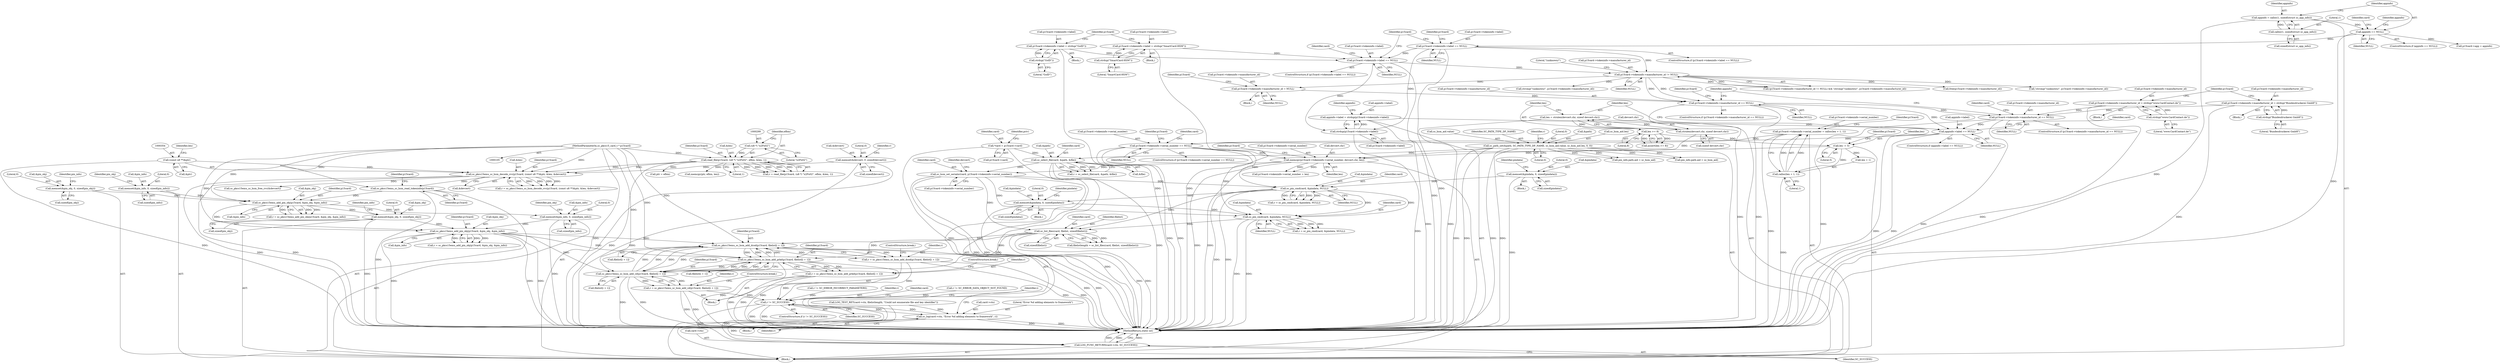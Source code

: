 digraph "0_OpenSC_360e95d45ac4123255a4c796db96337f332160ad#diff-d643a0fa169471dbf2912f4866dc49c5_6@array" {
"1001057" [label="(Call,sc_pkcs15emu_sc_hsm_add_dcod(p15card, filelist[i + 1]))"];
"1001046" [label="(Call,sc_pkcs15emu_sc_hsm_add_prkd(p15card, filelist[i + 1]))"];
"1001057" [label="(Call,sc_pkcs15emu_sc_hsm_add_dcod(p15card, filelist[i + 1]))"];
"1000907" [label="(Call,sc_pkcs15emu_add_pin_obj(p15card, &pin_obj, &pin_info))"];
"1000757" [label="(Call,sc_pkcs15emu_add_pin_obj(p15card, &pin_obj, &pin_info))"];
"1000367" [label="(Call,sc_pkcs15emu_sc_hsm_read_tokeninfo(p15card))"];
"1000351" [label="(Call,sc_pkcs15emu_sc_hsm_decode_cvc(p15card, (const u8 **)&ptr, &len, &devcert))"];
"1000296" [label="(Call,read_file(p15card, (u8 *) \"\x2F\x02\", efbin, &len, 1))"];
"1000106" [label="(MethodParameterIn,sc_pkcs15_card_t * p15card)"];
"1000298" [label="(Call,(u8 *) \"\x2F\x02\")"];
"1000353" [label="(Call,(const u8 **)&ptr)"];
"1000343" [label="(Call,memset(&devcert, 0 ,sizeof(devcert)))"];
"1000612" [label="(Call,memset(&pin_obj, 0, sizeof(pin_obj)))"];
"1000606" [label="(Call,memset(&pin_info, 0, sizeof(pin_info)))"];
"1000778" [label="(Call,memset(&pin_obj, 0, sizeof(pin_obj)))"];
"1000772" [label="(Call,memset(&pin_info, 0, sizeof(pin_info)))"];
"1001068" [label="(Call,sc_pkcs15emu_sc_hsm_add_cd(p15card, filelist[i + 1]))"];
"1001016" [label="(Call,sc_list_files(card, filelist, sizeof(filelist)))"];
"1000963" [label="(Call,sc_pin_cmd(card, &pindata, NULL))"];
"1000596" [label="(Call,sc_hsm_set_serialnr(card, p15card->tokeninfo->serial_number))"];
"1000190" [label="(Call,sc_select_file(card, &path, &file))"];
"1000109" [label="(Call,*card = p15card->card)"];
"1000176" [label="(Call,sc_path_set(&path, SC_PATH_TYPE_DF_NAME, sc_hsm_aid.value, sc_hsm_aid.len, 0, 0))"];
"1000576" [label="(Call,memcpy(p15card->tokeninfo->serial_number, devcert.chr, len))"];
"1000564" [label="(Call,p15card->tokeninfo->serial_number == NULL)"];
"1000552" [label="(Call,p15card->tokeninfo->serial_number = calloc(len + 1, 1))"];
"1000558" [label="(Call,calloc(len + 1, 1))"];
"1000549" [label="(Call,len -= 5)"];
"1000546" [label="(Call,len >= 8)"];
"1000535" [label="(Call,len = strnlen(devcert.chr, sizeof devcert.chr))"];
"1000537" [label="(Call,strnlen(devcert.chr, sizeof devcert.chr))"];
"1000525" [label="(Call,appinfo->label == NULL)"];
"1000514" [label="(Call,appinfo->label = strdup(p15card->tokeninfo->label))"];
"1000518" [label="(Call,strdup(p15card->tokeninfo->label))"];
"1000414" [label="(Call,p15card->tokeninfo->label == NULL)"];
"1000395" [label="(Call,p15card->tokeninfo->label = strdup(\"GoID\"))"];
"1000401" [label="(Call,strdup(\"GoID\"))"];
"1000405" [label="(Call,p15card->tokeninfo->label = strdup(\"SmartCard-HSM\"))"];
"1000411" [label="(Call,strdup(\"SmartCard-HSM\"))"];
"1000370" [label="(Call,p15card->tokeninfo->label == NULL)"];
"1000150" [label="(Call,appinfo == NULL)"];
"1000143" [label="(Call,appinfo = calloc(1, sizeof(struct sc_app_info)))"];
"1000145" [label="(Call,calloc(1, sizeof(struct sc_app_info)))"];
"1000458" [label="(Call,p15card->tokeninfo->manufacturer_id == NULL)"];
"1000450" [label="(Call,p15card->tokeninfo->manufacturer_id = NULL)"];
"1000428" [label="(Call,p15card->tokeninfo->manufacturer_id != NULL)"];
"1000502" [label="(Call,p15card->tokeninfo->manufacturer_id == NULL)"];
"1000493" [label="(Call,p15card->tokeninfo->manufacturer_id = strdup(\"www.CardContact.de\"))"];
"1000499" [label="(Call,strdup(\"www.CardContact.de\"))"];
"1000483" [label="(Call,p15card->tokeninfo->manufacturer_id = strdup(\"Bundesdruckerei GmbH\"))"];
"1000489" [label="(Call,strdup(\"Bundesdruckerei GmbH\"))"];
"1000940" [label="(Call,memset(&pindata, 0, sizeof(pindata)))"];
"1000996" [label="(Call,sc_pin_cmd(card, &pindata, NULL))"];
"1000973" [label="(Call,memset(&pindata, 0, sizeof(pindata)))"];
"1001044" [label="(Call,r = sc_pkcs15emu_sc_hsm_add_prkd(p15card, filelist[i + 1]))"];
"1001077" [label="(Call,r != SC_SUCCESS)"];
"1001081" [label="(Call,sc_log(card->ctx, \"Error %d adding elements to framework\", r))"];
"1001087" [label="(Call,LOG_FUNC_RETURN(card->ctx, SC_SUCCESS))"];
"1001055" [label="(Call,r = sc_pkcs15emu_sc_hsm_add_dcod(p15card, filelist[i + 1]))"];
"1001066" [label="(Call,r = sc_pkcs15emu_sc_hsm_add_cd(p15card, filelist[i + 1]))"];
"1000576" [label="(Call,memcpy(p15card->tokeninfo->serial_number, devcert.chr, len))"];
"1000177" [label="(Call,&path)"];
"1000359" [label="(Call,&devcert)"];
"1001058" [label="(Identifier,p15card)"];
"1001017" [label="(Identifier,card)"];
"1000443" [label="(Block,)"];
"1000573" [label="(Identifier,card)"];
"1000597" [label="(Identifier,card)"];
"1000420" [label="(Identifier,NULL)"];
"1000967" [label="(Identifier,NULL)"];
"1001053" [label="(ControlStructure,break;)"];
"1000367" [label="(Call,sc_pkcs15emu_sc_hsm_read_tokeninfo(p15card))"];
"1000536" [label="(Identifier,len)"];
"1001080" [label="(Block,)"];
"1000492" [label="(Block,)"];
"1000406" [label="(Call,p15card->tokeninfo->label)"];
"1000458" [label="(Call,p15card->tokeninfo->manufacturer_id == NULL)"];
"1000780" [label="(Identifier,pin_obj)"];
"1001070" [label="(Call,filelist[i + 1])"];
"1000757" [label="(Call,sc_pkcs15emu_add_pin_obj(p15card, &pin_obj, &pin_info))"];
"1000484" [label="(Call,p15card->tokeninfo->manufacturer_id)"];
"1000963" [label="(Call,sc_pin_cmd(card, &pindata, NULL))"];
"1000552" [label="(Call,p15card->tokeninfo->serial_number = calloc(len + 1, 1))"];
"1000503" [label="(Call,p15card->tokeninfo->manufacturer_id)"];
"1000357" [label="(Call,&len)"];
"1000567" [label="(Identifier,p15card)"];
"1000187" [label="(Literal,0)"];
"1000417" [label="(Identifier,p15card)"];
"1000369" [label="(ControlStructure,if (p15card->tokeninfo->label == NULL))"];
"1001057" [label="(Call,sc_pkcs15emu_sc_hsm_add_dcod(p15card, filelist[i + 1]))"];
"1000547" [label="(Identifier,len)"];
"1000183" [label="(Call,sc_hsm_aid.len)"];
"1000609" [label="(Literal,0)"];
"1001069" [label="(Identifier,p15card)"];
"1000615" [label="(Literal,0)"];
"1000948" [label="(Identifier,pindata)"];
"1000997" [label="(Identifier,card)"];
"1001079" [label="(Identifier,SC_SUCCESS)"];
"1001003" [label="(Call,r != SC_ERROR_DATA_OBJECT_NOT_FOUND)"];
"1001082" [label="(Call,card->ctx)"];
"1000302" [label="(Call,&len)"];
"1000428" [label="(Call,p15card->tokeninfo->manufacturer_id != NULL)"];
"1000782" [label="(Call,sizeof(pin_obj))"];
"1000548" [label="(Literal,8)"];
"1000301" [label="(Identifier,efbin)"];
"1000405" [label="(Call,p15card->tokeninfo->label = strdup(\"SmartCard-HSM\"))"];
"1001006" [label="(Call,r != SC_ERROR_INCORRECT_PARAMETERS)"];
"1000974" [label="(Call,&pindata)"];
"1000994" [label="(Call,r = sc_pin_cmd(card, &pindata, NULL))"];
"1000553" [label="(Call,p15card->tokeninfo->serial_number)"];
"1000519" [label="(Call,p15card->tokeninfo->label)"];
"1001014" [label="(Call,filelistlength = sc_list_files(card, filelist, sizeof(filelist)))"];
"1000371" [label="(Call,p15card->tokeninfo->label)"];
"1000298" [label="(Call,(u8 *) \"\x2F\x02\")"];
"1000961" [label="(Call,r = sc_pin_cmd(card, &pindata, NULL))"];
"1000180" [label="(Call,sc_hsm_aid.value)"];
"1000456" [label="(Identifier,NULL)"];
"1000297" [label="(Identifier,p15card)"];
"1000450" [label="(Call,p15card->tokeninfo->manufacturer_id = NULL)"];
"1001075" [label="(ControlStructure,break;)"];
"1000109" [label="(Call,*card = p15card->card)"];
"1001088" [label="(Call,card->ctx)"];
"1000434" [label="(Identifier,NULL)"];
"1000612" [label="(Call,memset(&pin_obj, 0, sizeof(pin_obj)))"];
"1000996" [label="(Call,sc_pin_cmd(card, &pindata, NULL))"];
"1000355" [label="(Call,&ptr)"];
"1000973" [label="(Call,memset(&pindata, 0, sizeof(pindata)))"];
"1000188" [label="(Call,r = sc_select_file(card, &path, &file))"];
"1000972" [label="(Block,)"];
"1000179" [label="(Identifier,SC_PATH_TYPE_DF_NAME)"];
"1000404" [label="(Block,)"];
"1000423" [label="(Identifier,card)"];
"1000570" [label="(Identifier,NULL)"];
"1000116" [label="(Identifier,priv)"];
"1000596" [label="(Call,sc_hsm_set_serialnr(card, p15card->tokeninfo->serial_number))"];
"1000526" [label="(Call,appinfo->label)"];
"1000194" [label="(Call,&file)"];
"1000564" [label="(Call,p15card->tokeninfo->serial_number == NULL)"];
"1000541" [label="(Call,sizeof devcert.chr)"];
"1001019" [label="(Call,sizeof(filelist))"];
"1000524" [label="(ControlStructure,if (appinfo->label == NULL))"];
"1001066" [label="(Call,r = sc_pkcs15emu_sc_hsm_add_cd(p15card, filelist[i + 1]))"];
"1000939" [label="(Block,)"];
"1000152" [label="(Identifier,NULL)"];
"1000565" [label="(Call,p15card->tokeninfo->serial_number)"];
"1001021" [label="(Call,LOG_TEST_RET(card->ctx, filelistlength, \"Could not enumerate file and key identifier\"))"];
"1000429" [label="(Call,p15card->tokeninfo->manufacturer_id)"];
"1000191" [label="(Identifier,card)"];
"1000537" [label="(Call,strnlen(devcert.chr, sizeof devcert.chr))"];
"1000755" [label="(Call,r = sc_pkcs15emu_add_pin_obj(p15card, &pin_obj, &pin_info))"];
"1000505" [label="(Identifier,p15card)"];
"1000943" [label="(Literal,0)"];
"1000909" [label="(Call,&pin_obj)"];
"1000550" [label="(Identifier,len)"];
"1001055" [label="(Call,r = sc_pkcs15emu_sc_hsm_add_dcod(p15card, filelist[i + 1]))"];
"1000415" [label="(Call,p15card->tokeninfo->label)"];
"1000144" [label="(Identifier,appinfo)"];
"1000588" [label="(Call,p15card->tokeninfo->serial_number + len)"];
"1000500" [label="(Literal,\"www.CardContact.de\")"];
"1000577" [label="(Call,p15card->tokeninfo->serial_number)"];
"1000964" [label="(Identifier,card)"];
"1000189" [label="(Identifier,r)"];
"1000555" [label="(Identifier,p15card)"];
"1000376" [label="(Identifier,NULL)"];
"1000107" [label="(Block,)"];
"1000579" [label="(Identifier,p15card)"];
"1000352" [label="(Identifier,p15card)"];
"1000326" [label="(Call,memcpy(ptr, efbin, len))"];
"1001085" [label="(Literal,\"Error %d adding elements to framework\")"];
"1000437" [label="(Literal,\"(unknown)\")"];
"1000300" [label="(Literal,\"\x2F\x02\")"];
"1000350" [label="(Identifier,r)"];
"1000412" [label="(Literal,\"SmartCard-HSM\")"];
"1001047" [label="(Identifier,p15card)"];
"1000511" [label="(Identifier,card)"];
"1000396" [label="(Call,p15card->tokeninfo->label)"];
"1000977" [label="(Call,sizeof(pindata))"];
"1000779" [label="(Call,&pin_obj)"];
"1000549" [label="(Call,len -= 5)"];
"1000427" [label="(Call,(p15card->tokeninfo->manufacturer_id != NULL) && !strcmp(\"(unknown)\", p15card->tokeninfo->manufacturer_id))"];
"1000907" [label="(Call,sc_pkcs15emu_add_pin_obj(p15card, &pin_obj, &pin_info))"];
"1000634" [label="(Call,pin_info.path.aid = sc_hsm_aid)"];
"1000451" [label="(Call,p15card->tokeninfo->manufacturer_id)"];
"1000444" [label="(Call,free(p15card->tokeninfo->manufacturer_id))"];
"1000582" [label="(Call,devcert.chr)"];
"1000151" [label="(Identifier,appinfo)"];
"1000459" [label="(Call,p15card->tokeninfo->manufacturer_id)"];
"1000493" [label="(Call,p15card->tokeninfo->manufacturer_id = strdup(\"www.CardContact.de\"))"];
"1000143" [label="(Call,appinfo = calloc(1, sizeof(struct sc_app_info)))"];
"1001046" [label="(Call,sc_pkcs15emu_sc_hsm_add_prkd(p15card, filelist[i + 1]))"];
"1000761" [label="(Call,&pin_info)"];
"1000190" [label="(Call,sc_select_file(card, &path, &file))"];
"1001092" [label="(MethodReturn,static int)"];
"1000532" [label="(Identifier,card)"];
"1000161" [label="(Identifier,appinfo)"];
"1000613" [label="(Call,&pin_obj)"];
"1001081" [label="(Call,sc_log(card->ctx, \"Error %d adding elements to framework\", r))"];
"1000758" [label="(Identifier,p15card)"];
"1000535" [label="(Call,len = strnlen(devcert.chr, sizeof devcert.chr))"];
"1000461" [label="(Identifier,p15card)"];
"1000585" [label="(Identifier,len)"];
"1000499" [label="(Call,strdup(\"www.CardContact.de\"))"];
"1000186" [label="(Literal,0)"];
"1001083" [label="(Identifier,card)"];
"1000411" [label="(Call,strdup(\"SmartCard-HSM\"))"];
"1000525" [label="(Call,appinfo->label == NULL)"];
"1000558" [label="(Call,calloc(len + 1, 1))"];
"1000343" [label="(Call,memset(&devcert, 0 ,sizeof(devcert)))"];
"1000383" [label="(Identifier,p15card)"];
"1000435" [label="(Call,!strcmp(\"(unknown)\", p15card->tokeninfo->manufacturer_id))"];
"1000998" [label="(Call,&pindata)"];
"1000110" [label="(Identifier,card)"];
"1001091" [label="(Identifier,SC_SUCCESS)"];
"1000489" [label="(Call,strdup(\"Bundesdruckerei GmbH\"))"];
"1000606" [label="(Call,memset(&pin_info, 0, sizeof(pin_info)))"];
"1000344" [label="(Call,&devcert)"];
"1000773" [label="(Call,&pin_info)"];
"1000176" [label="(Call,sc_path_set(&path, SC_PATH_TYPE_DF_NAME, sc_hsm_aid.value, sc_hsm_aid.len, 0, 0))"];
"1000431" [label="(Identifier,p15card)"];
"1000614" [label="(Identifier,pin_obj)"];
"1000546" [label="(Call,len >= 8)"];
"1000351" [label="(Call,sc_pkcs15emu_sc_hsm_decode_cvc(p15card, (const u8 **)&ptr, &len, &devcert))"];
"1000146" [label="(Literal,1)"];
"1001067" [label="(Identifier,r)"];
"1000494" [label="(Call,p15card->tokeninfo->manufacturer_id)"];
"1000516" [label="(Identifier,appinfo)"];
"1000490" [label="(Literal,\"Bundesdruckerei GmbH\")"];
"1000483" [label="(Call,p15card->tokeninfo->manufacturer_id = strdup(\"Bundesdruckerei GmbH\"))"];
"1000976" [label="(Literal,0)"];
"1000346" [label="(Literal,0)"];
"1000518" [label="(Call,strdup(p15card->tokeninfo->label))"];
"1000502" [label="(Call,p15card->tokeninfo->manufacturer_id == NULL)"];
"1000607" [label="(Call,&pin_info)"];
"1000349" [label="(Call,r = sc_pkcs15emu_sc_hsm_decode_cvc(p15card, (const u8 **)&ptr, &len, &devcert))"];
"1000149" [label="(ControlStructure,if (appinfo == NULL))"];
"1001045" [label="(Identifier,r)"];
"1000538" [label="(Call,devcert.chr)"];
"1000304" [label="(Literal,1)"];
"1000545" [label="(Call,assert(len >= 8))"];
"1001086" [label="(Identifier,r)"];
"1000401" [label="(Call,strdup(\"GoID\"))"];
"1000394" [label="(Block,)"];
"1000563" [label="(ControlStructure,if (p15card->tokeninfo->serial_number == NULL))"];
"1000940" [label="(Call,memset(&pindata, 0, sizeof(pindata)))"];
"1000562" [label="(Literal,1)"];
"1000147" [label="(Call,sizeof(struct sc_app_info))"];
"1000471" [label="(Identifier,p15card)"];
"1000591" [label="(Identifier,p15card)"];
"1001078" [label="(Identifier,r)"];
"1001056" [label="(Identifier,r)"];
"1000759" [label="(Call,&pin_obj)"];
"1000347" [label="(Call,sizeof(devcert))"];
"1000603" [label="(Call,sc_pkcs15emu_sc_hsm_free_cvc(&devcert))"];
"1000414" [label="(Call,p15card->tokeninfo->label == NULL)"];
"1000605" [label="(Identifier,devcert)"];
"1000294" [label="(Call,r = read_file(p15card, (u8 *) \"\x2F\x02\", efbin, &len, 1))"];
"1001000" [label="(Identifier,NULL)"];
"1001044" [label="(Call,r = sc_pkcs15emu_sc_hsm_add_prkd(p15card, filelist[i + 1]))"];
"1000529" [label="(Identifier,NULL)"];
"1000464" [label="(Identifier,NULL)"];
"1000610" [label="(Call,sizeof(pin_info))"];
"1000192" [label="(Call,&path)"];
"1001087" [label="(Call,LOG_FUNC_RETURN(card->ctx, SC_SUCCESS))"];
"1000156" [label="(Identifier,card)"];
"1000598" [label="(Call,p15card->tokeninfo->serial_number)"];
"1000800" [label="(Call,pin_info.path.aid = sc_hsm_aid)"];
"1000150" [label="(Call,appinfo == NULL)"];
"1000436" [label="(Call,strcmp(\"(unknown)\", p15card->tokeninfo->manufacturer_id))"];
"1001064" [label="(ControlStructure,break;)"];
"1001042" [label="(Block,)"];
"1000908" [label="(Identifier,p15card)"];
"1000368" [label="(Identifier,p15card)"];
"1000905" [label="(Call,r = sc_pkcs15emu_add_pin_obj(p15card, &pin_obj, &pin_info))"];
"1000296" [label="(Call,read_file(p15card, (u8 *) \"\x2F\x02\", efbin, &len, 1))"];
"1000941" [label="(Call,&pindata)"];
"1001068" [label="(Call,sc_pkcs15emu_sc_hsm_add_cd(p15card, filelist[i + 1]))"];
"1000514" [label="(Call,appinfo->label = strdup(p15card->tokeninfo->label))"];
"1000776" [label="(Call,sizeof(pin_info))"];
"1000508" [label="(Identifier,NULL)"];
"1000911" [label="(Call,&pin_info)"];
"1000145" [label="(Call,calloc(1, sizeof(struct sc_app_info)))"];
"1000171" [label="(Call,p15card->app = appinfo)"];
"1000981" [label="(Identifier,pindata)"];
"1001048" [label="(Call,filelist[i + 1])"];
"1000395" [label="(Call,p15card->tokeninfo->label = strdup(\"GoID\"))"];
"1000457" [label="(ControlStructure,if (p15card->tokeninfo->manufacturer_id == NULL))"];
"1001059" [label="(Call,filelist[i + 1])"];
"1001018" [label="(Identifier,filelist)"];
"1000402" [label="(Literal,\"GoID\")"];
"1000559" [label="(Call,len + 1)"];
"1000944" [label="(Call,sizeof(pindata))"];
"1000501" [label="(ControlStructure,if (p15card->tokeninfo->manufacturer_id == NULL))"];
"1000621" [label="(Identifier,pin_info)"];
"1000781" [label="(Literal,0)"];
"1000515" [label="(Call,appinfo->label)"];
"1000370" [label="(Call,p15card->tokeninfo->label == NULL)"];
"1000775" [label="(Literal,0)"];
"1000787" [label="(Identifier,pin_info)"];
"1000413" [label="(ControlStructure,if (p15card->tokeninfo->label == NULL))"];
"1000106" [label="(MethodParameterIn,sc_pkcs15_card_t * p15card)"];
"1001077" [label="(Call,r != SC_SUCCESS)"];
"1000358" [label="(Identifier,len)"];
"1000616" [label="(Call,sizeof(pin_obj))"];
"1000111" [label="(Call,p15card->card)"];
"1000772" [label="(Call,memset(&pin_info, 0, sizeof(pin_info)))"];
"1000373" [label="(Identifier,p15card)"];
"1000482" [label="(Block,)"];
"1000551" [label="(Literal,5)"];
"1001076" [label="(ControlStructure,if (r != SC_SUCCESS))"];
"1000340" [label="(Call,ptr = efbin)"];
"1000965" [label="(Call,&pindata)"];
"1000353" [label="(Call,(const u8 **)&ptr)"];
"1001035" [label="(Identifier,i)"];
"1000778" [label="(Call,memset(&pin_obj, 0, sizeof(pin_obj)))"];
"1001016" [label="(Call,sc_list_files(card, filelist, sizeof(filelist)))"];
"1000527" [label="(Identifier,appinfo)"];
"1001057" -> "1001055"  [label="AST: "];
"1001057" -> "1001059"  [label="CFG: "];
"1001058" -> "1001057"  [label="AST: "];
"1001059" -> "1001057"  [label="AST: "];
"1001055" -> "1001057"  [label="CFG: "];
"1001057" -> "1001092"  [label="DDG: "];
"1001057" -> "1001092"  [label="DDG: "];
"1001057" -> "1001046"  [label="DDG: "];
"1001057" -> "1001046"  [label="DDG: "];
"1001057" -> "1001055"  [label="DDG: "];
"1001057" -> "1001055"  [label="DDG: "];
"1001046" -> "1001057"  [label="DDG: "];
"1001046" -> "1001057"  [label="DDG: "];
"1000907" -> "1001057"  [label="DDG: "];
"1001068" -> "1001057"  [label="DDG: "];
"1001068" -> "1001057"  [label="DDG: "];
"1000106" -> "1001057"  [label="DDG: "];
"1001016" -> "1001057"  [label="DDG: "];
"1001057" -> "1001068"  [label="DDG: "];
"1001057" -> "1001068"  [label="DDG: "];
"1001046" -> "1001044"  [label="AST: "];
"1001046" -> "1001048"  [label="CFG: "];
"1001047" -> "1001046"  [label="AST: "];
"1001048" -> "1001046"  [label="AST: "];
"1001044" -> "1001046"  [label="CFG: "];
"1001046" -> "1001092"  [label="DDG: "];
"1001046" -> "1001092"  [label="DDG: "];
"1001046" -> "1001044"  [label="DDG: "];
"1001046" -> "1001044"  [label="DDG: "];
"1000907" -> "1001046"  [label="DDG: "];
"1001068" -> "1001046"  [label="DDG: "];
"1001068" -> "1001046"  [label="DDG: "];
"1000106" -> "1001046"  [label="DDG: "];
"1001016" -> "1001046"  [label="DDG: "];
"1001046" -> "1001068"  [label="DDG: "];
"1001046" -> "1001068"  [label="DDG: "];
"1000907" -> "1000905"  [label="AST: "];
"1000907" -> "1000911"  [label="CFG: "];
"1000908" -> "1000907"  [label="AST: "];
"1000909" -> "1000907"  [label="AST: "];
"1000911" -> "1000907"  [label="AST: "];
"1000905" -> "1000907"  [label="CFG: "];
"1000907" -> "1001092"  [label="DDG: "];
"1000907" -> "1001092"  [label="DDG: "];
"1000907" -> "1001092"  [label="DDG: "];
"1000907" -> "1000905"  [label="DDG: "];
"1000907" -> "1000905"  [label="DDG: "];
"1000907" -> "1000905"  [label="DDG: "];
"1000757" -> "1000907"  [label="DDG: "];
"1000106" -> "1000907"  [label="DDG: "];
"1000778" -> "1000907"  [label="DDG: "];
"1000772" -> "1000907"  [label="DDG: "];
"1000907" -> "1001068"  [label="DDG: "];
"1000757" -> "1000755"  [label="AST: "];
"1000757" -> "1000761"  [label="CFG: "];
"1000758" -> "1000757"  [label="AST: "];
"1000759" -> "1000757"  [label="AST: "];
"1000761" -> "1000757"  [label="AST: "];
"1000755" -> "1000757"  [label="CFG: "];
"1000757" -> "1000755"  [label="DDG: "];
"1000757" -> "1000755"  [label="DDG: "];
"1000757" -> "1000755"  [label="DDG: "];
"1000367" -> "1000757"  [label="DDG: "];
"1000106" -> "1000757"  [label="DDG: "];
"1000612" -> "1000757"  [label="DDG: "];
"1000606" -> "1000757"  [label="DDG: "];
"1000757" -> "1000772"  [label="DDG: "];
"1000757" -> "1000778"  [label="DDG: "];
"1000367" -> "1000107"  [label="AST: "];
"1000367" -> "1000368"  [label="CFG: "];
"1000368" -> "1000367"  [label="AST: "];
"1000373" -> "1000367"  [label="CFG: "];
"1000367" -> "1001092"  [label="DDG: "];
"1000351" -> "1000367"  [label="DDG: "];
"1000106" -> "1000367"  [label="DDG: "];
"1000351" -> "1000349"  [label="AST: "];
"1000351" -> "1000359"  [label="CFG: "];
"1000352" -> "1000351"  [label="AST: "];
"1000353" -> "1000351"  [label="AST: "];
"1000357" -> "1000351"  [label="AST: "];
"1000359" -> "1000351"  [label="AST: "];
"1000349" -> "1000351"  [label="CFG: "];
"1000351" -> "1001092"  [label="DDG: "];
"1000351" -> "1001092"  [label="DDG: "];
"1000351" -> "1000349"  [label="DDG: "];
"1000351" -> "1000349"  [label="DDG: "];
"1000351" -> "1000349"  [label="DDG: "];
"1000351" -> "1000349"  [label="DDG: "];
"1000296" -> "1000351"  [label="DDG: "];
"1000296" -> "1000351"  [label="DDG: "];
"1000106" -> "1000351"  [label="DDG: "];
"1000353" -> "1000351"  [label="DDG: "];
"1000343" -> "1000351"  [label="DDG: "];
"1000351" -> "1000603"  [label="DDG: "];
"1000296" -> "1000294"  [label="AST: "];
"1000296" -> "1000304"  [label="CFG: "];
"1000297" -> "1000296"  [label="AST: "];
"1000298" -> "1000296"  [label="AST: "];
"1000301" -> "1000296"  [label="AST: "];
"1000302" -> "1000296"  [label="AST: "];
"1000304" -> "1000296"  [label="AST: "];
"1000294" -> "1000296"  [label="CFG: "];
"1000296" -> "1001092"  [label="DDG: "];
"1000296" -> "1000294"  [label="DDG: "];
"1000296" -> "1000294"  [label="DDG: "];
"1000296" -> "1000294"  [label="DDG: "];
"1000296" -> "1000294"  [label="DDG: "];
"1000296" -> "1000294"  [label="DDG: "];
"1000106" -> "1000296"  [label="DDG: "];
"1000298" -> "1000296"  [label="DDG: "];
"1000296" -> "1000326"  [label="DDG: "];
"1000296" -> "1000340"  [label="DDG: "];
"1000106" -> "1000105"  [label="AST: "];
"1000106" -> "1001092"  [label="DDG: "];
"1000106" -> "1001068"  [label="DDG: "];
"1000298" -> "1000300"  [label="CFG: "];
"1000299" -> "1000298"  [label="AST: "];
"1000300" -> "1000298"  [label="AST: "];
"1000301" -> "1000298"  [label="CFG: "];
"1000353" -> "1000355"  [label="CFG: "];
"1000354" -> "1000353"  [label="AST: "];
"1000355" -> "1000353"  [label="AST: "];
"1000358" -> "1000353"  [label="CFG: "];
"1000353" -> "1001092"  [label="DDG: "];
"1000343" -> "1000107"  [label="AST: "];
"1000343" -> "1000347"  [label="CFG: "];
"1000344" -> "1000343"  [label="AST: "];
"1000346" -> "1000343"  [label="AST: "];
"1000347" -> "1000343"  [label="AST: "];
"1000350" -> "1000343"  [label="CFG: "];
"1000343" -> "1001092"  [label="DDG: "];
"1000612" -> "1000107"  [label="AST: "];
"1000612" -> "1000616"  [label="CFG: "];
"1000613" -> "1000612"  [label="AST: "];
"1000615" -> "1000612"  [label="AST: "];
"1000616" -> "1000612"  [label="AST: "];
"1000621" -> "1000612"  [label="CFG: "];
"1000606" -> "1000107"  [label="AST: "];
"1000606" -> "1000610"  [label="CFG: "];
"1000607" -> "1000606"  [label="AST: "];
"1000609" -> "1000606"  [label="AST: "];
"1000610" -> "1000606"  [label="AST: "];
"1000614" -> "1000606"  [label="CFG: "];
"1000778" -> "1000107"  [label="AST: "];
"1000778" -> "1000782"  [label="CFG: "];
"1000779" -> "1000778"  [label="AST: "];
"1000781" -> "1000778"  [label="AST: "];
"1000782" -> "1000778"  [label="AST: "];
"1000787" -> "1000778"  [label="CFG: "];
"1000778" -> "1001092"  [label="DDG: "];
"1000772" -> "1000107"  [label="AST: "];
"1000772" -> "1000776"  [label="CFG: "];
"1000773" -> "1000772"  [label="AST: "];
"1000775" -> "1000772"  [label="AST: "];
"1000776" -> "1000772"  [label="AST: "];
"1000780" -> "1000772"  [label="CFG: "];
"1000772" -> "1001092"  [label="DDG: "];
"1001068" -> "1001066"  [label="AST: "];
"1001068" -> "1001070"  [label="CFG: "];
"1001069" -> "1001068"  [label="AST: "];
"1001070" -> "1001068"  [label="AST: "];
"1001066" -> "1001068"  [label="CFG: "];
"1001068" -> "1001092"  [label="DDG: "];
"1001068" -> "1001092"  [label="DDG: "];
"1001068" -> "1001066"  [label="DDG: "];
"1001068" -> "1001066"  [label="DDG: "];
"1001016" -> "1001068"  [label="DDG: "];
"1001016" -> "1001014"  [label="AST: "];
"1001016" -> "1001019"  [label="CFG: "];
"1001017" -> "1001016"  [label="AST: "];
"1001018" -> "1001016"  [label="AST: "];
"1001019" -> "1001016"  [label="AST: "];
"1001014" -> "1001016"  [label="CFG: "];
"1001016" -> "1001092"  [label="DDG: "];
"1001016" -> "1001092"  [label="DDG: "];
"1001016" -> "1001014"  [label="DDG: "];
"1001016" -> "1001014"  [label="DDG: "];
"1000963" -> "1001016"  [label="DDG: "];
"1000596" -> "1001016"  [label="DDG: "];
"1000996" -> "1001016"  [label="DDG: "];
"1000963" -> "1000961"  [label="AST: "];
"1000963" -> "1000967"  [label="CFG: "];
"1000964" -> "1000963"  [label="AST: "];
"1000965" -> "1000963"  [label="AST: "];
"1000967" -> "1000963"  [label="AST: "];
"1000961" -> "1000963"  [label="CFG: "];
"1000963" -> "1001092"  [label="DDG: "];
"1000963" -> "1001092"  [label="DDG: "];
"1000963" -> "1000961"  [label="DDG: "];
"1000963" -> "1000961"  [label="DDG: "];
"1000963" -> "1000961"  [label="DDG: "];
"1000596" -> "1000963"  [label="DDG: "];
"1000940" -> "1000963"  [label="DDG: "];
"1000564" -> "1000963"  [label="DDG: "];
"1000963" -> "1000973"  [label="DDG: "];
"1000963" -> "1000996"  [label="DDG: "];
"1000963" -> "1000996"  [label="DDG: "];
"1000596" -> "1000107"  [label="AST: "];
"1000596" -> "1000598"  [label="CFG: "];
"1000597" -> "1000596"  [label="AST: "];
"1000598" -> "1000596"  [label="AST: "];
"1000605" -> "1000596"  [label="CFG: "];
"1000596" -> "1001092"  [label="DDG: "];
"1000596" -> "1001092"  [label="DDG: "];
"1000190" -> "1000596"  [label="DDG: "];
"1000576" -> "1000596"  [label="DDG: "];
"1000596" -> "1000996"  [label="DDG: "];
"1000190" -> "1000188"  [label="AST: "];
"1000190" -> "1000194"  [label="CFG: "];
"1000191" -> "1000190"  [label="AST: "];
"1000192" -> "1000190"  [label="AST: "];
"1000194" -> "1000190"  [label="AST: "];
"1000188" -> "1000190"  [label="CFG: "];
"1000190" -> "1001092"  [label="DDG: "];
"1000190" -> "1001092"  [label="DDG: "];
"1000190" -> "1000188"  [label="DDG: "];
"1000190" -> "1000188"  [label="DDG: "];
"1000190" -> "1000188"  [label="DDG: "];
"1000109" -> "1000190"  [label="DDG: "];
"1000176" -> "1000190"  [label="DDG: "];
"1000109" -> "1000107"  [label="AST: "];
"1000109" -> "1000111"  [label="CFG: "];
"1000110" -> "1000109"  [label="AST: "];
"1000111" -> "1000109"  [label="AST: "];
"1000116" -> "1000109"  [label="CFG: "];
"1000109" -> "1001092"  [label="DDG: "];
"1000176" -> "1000107"  [label="AST: "];
"1000176" -> "1000187"  [label="CFG: "];
"1000177" -> "1000176"  [label="AST: "];
"1000179" -> "1000176"  [label="AST: "];
"1000180" -> "1000176"  [label="AST: "];
"1000183" -> "1000176"  [label="AST: "];
"1000186" -> "1000176"  [label="AST: "];
"1000187" -> "1000176"  [label="AST: "];
"1000189" -> "1000176"  [label="CFG: "];
"1000176" -> "1001092"  [label="DDG: "];
"1000176" -> "1001092"  [label="DDG: "];
"1000176" -> "1001092"  [label="DDG: "];
"1000176" -> "1001092"  [label="DDG: "];
"1000176" -> "1000634"  [label="DDG: "];
"1000176" -> "1000634"  [label="DDG: "];
"1000176" -> "1000800"  [label="DDG: "];
"1000176" -> "1000800"  [label="DDG: "];
"1000576" -> "1000107"  [label="AST: "];
"1000576" -> "1000585"  [label="CFG: "];
"1000577" -> "1000576"  [label="AST: "];
"1000582" -> "1000576"  [label="AST: "];
"1000585" -> "1000576"  [label="AST: "];
"1000591" -> "1000576"  [label="CFG: "];
"1000576" -> "1001092"  [label="DDG: "];
"1000576" -> "1001092"  [label="DDG: "];
"1000564" -> "1000576"  [label="DDG: "];
"1000537" -> "1000576"  [label="DDG: "];
"1000549" -> "1000576"  [label="DDG: "];
"1000576" -> "1000588"  [label="DDG: "];
"1000576" -> "1000588"  [label="DDG: "];
"1000564" -> "1000563"  [label="AST: "];
"1000564" -> "1000570"  [label="CFG: "];
"1000565" -> "1000564"  [label="AST: "];
"1000570" -> "1000564"  [label="AST: "];
"1000573" -> "1000564"  [label="CFG: "];
"1000579" -> "1000564"  [label="CFG: "];
"1000564" -> "1001092"  [label="DDG: "];
"1000564" -> "1001092"  [label="DDG: "];
"1000552" -> "1000564"  [label="DDG: "];
"1000525" -> "1000564"  [label="DDG: "];
"1000564" -> "1000996"  [label="DDG: "];
"1000552" -> "1000107"  [label="AST: "];
"1000552" -> "1000558"  [label="CFG: "];
"1000553" -> "1000552"  [label="AST: "];
"1000558" -> "1000552"  [label="AST: "];
"1000567" -> "1000552"  [label="CFG: "];
"1000552" -> "1001092"  [label="DDG: "];
"1000558" -> "1000552"  [label="DDG: "];
"1000558" -> "1000552"  [label="DDG: "];
"1000558" -> "1000562"  [label="CFG: "];
"1000559" -> "1000558"  [label="AST: "];
"1000562" -> "1000558"  [label="AST: "];
"1000558" -> "1001092"  [label="DDG: "];
"1000549" -> "1000558"  [label="DDG: "];
"1000549" -> "1000107"  [label="AST: "];
"1000549" -> "1000551"  [label="CFG: "];
"1000550" -> "1000549"  [label="AST: "];
"1000551" -> "1000549"  [label="AST: "];
"1000555" -> "1000549"  [label="CFG: "];
"1000546" -> "1000549"  [label="DDG: "];
"1000549" -> "1000559"  [label="DDG: "];
"1000546" -> "1000545"  [label="AST: "];
"1000546" -> "1000548"  [label="CFG: "];
"1000547" -> "1000546"  [label="AST: "];
"1000548" -> "1000546"  [label="AST: "];
"1000545" -> "1000546"  [label="CFG: "];
"1000546" -> "1000545"  [label="DDG: "];
"1000546" -> "1000545"  [label="DDG: "];
"1000535" -> "1000546"  [label="DDG: "];
"1000535" -> "1000107"  [label="AST: "];
"1000535" -> "1000537"  [label="CFG: "];
"1000536" -> "1000535"  [label="AST: "];
"1000537" -> "1000535"  [label="AST: "];
"1000547" -> "1000535"  [label="CFG: "];
"1000535" -> "1001092"  [label="DDG: "];
"1000537" -> "1000535"  [label="DDG: "];
"1000537" -> "1000541"  [label="CFG: "];
"1000538" -> "1000537"  [label="AST: "];
"1000541" -> "1000537"  [label="AST: "];
"1000525" -> "1000524"  [label="AST: "];
"1000525" -> "1000529"  [label="CFG: "];
"1000526" -> "1000525"  [label="AST: "];
"1000529" -> "1000525"  [label="AST: "];
"1000532" -> "1000525"  [label="CFG: "];
"1000536" -> "1000525"  [label="CFG: "];
"1000525" -> "1001092"  [label="DDG: "];
"1000525" -> "1001092"  [label="DDG: "];
"1000514" -> "1000525"  [label="DDG: "];
"1000458" -> "1000525"  [label="DDG: "];
"1000502" -> "1000525"  [label="DDG: "];
"1000514" -> "1000107"  [label="AST: "];
"1000514" -> "1000518"  [label="CFG: "];
"1000515" -> "1000514"  [label="AST: "];
"1000518" -> "1000514"  [label="AST: "];
"1000527" -> "1000514"  [label="CFG: "];
"1000514" -> "1001092"  [label="DDG: "];
"1000518" -> "1000514"  [label="DDG: "];
"1000518" -> "1000519"  [label="CFG: "];
"1000519" -> "1000518"  [label="AST: "];
"1000518" -> "1001092"  [label="DDG: "];
"1000414" -> "1000518"  [label="DDG: "];
"1000370" -> "1000518"  [label="DDG: "];
"1000414" -> "1000413"  [label="AST: "];
"1000414" -> "1000420"  [label="CFG: "];
"1000415" -> "1000414"  [label="AST: "];
"1000420" -> "1000414"  [label="AST: "];
"1000423" -> "1000414"  [label="CFG: "];
"1000431" -> "1000414"  [label="CFG: "];
"1000414" -> "1001092"  [label="DDG: "];
"1000395" -> "1000414"  [label="DDG: "];
"1000405" -> "1000414"  [label="DDG: "];
"1000370" -> "1000414"  [label="DDG: "];
"1000414" -> "1000428"  [label="DDG: "];
"1000395" -> "1000394"  [label="AST: "];
"1000395" -> "1000401"  [label="CFG: "];
"1000396" -> "1000395"  [label="AST: "];
"1000401" -> "1000395"  [label="AST: "];
"1000417" -> "1000395"  [label="CFG: "];
"1000395" -> "1001092"  [label="DDG: "];
"1000401" -> "1000395"  [label="DDG: "];
"1000401" -> "1000402"  [label="CFG: "];
"1000402" -> "1000401"  [label="AST: "];
"1000405" -> "1000404"  [label="AST: "];
"1000405" -> "1000411"  [label="CFG: "];
"1000406" -> "1000405"  [label="AST: "];
"1000411" -> "1000405"  [label="AST: "];
"1000417" -> "1000405"  [label="CFG: "];
"1000405" -> "1001092"  [label="DDG: "];
"1000411" -> "1000405"  [label="DDG: "];
"1000411" -> "1000412"  [label="CFG: "];
"1000412" -> "1000411"  [label="AST: "];
"1000370" -> "1000369"  [label="AST: "];
"1000370" -> "1000376"  [label="CFG: "];
"1000371" -> "1000370"  [label="AST: "];
"1000376" -> "1000370"  [label="AST: "];
"1000383" -> "1000370"  [label="CFG: "];
"1000431" -> "1000370"  [label="CFG: "];
"1000370" -> "1001092"  [label="DDG: "];
"1000150" -> "1000370"  [label="DDG: "];
"1000370" -> "1000428"  [label="DDG: "];
"1000150" -> "1000149"  [label="AST: "];
"1000150" -> "1000152"  [label="CFG: "];
"1000151" -> "1000150"  [label="AST: "];
"1000152" -> "1000150"  [label="AST: "];
"1000156" -> "1000150"  [label="CFG: "];
"1000161" -> "1000150"  [label="CFG: "];
"1000150" -> "1001092"  [label="DDG: "];
"1000143" -> "1000150"  [label="DDG: "];
"1000150" -> "1000171"  [label="DDG: "];
"1000143" -> "1000107"  [label="AST: "];
"1000143" -> "1000145"  [label="CFG: "];
"1000144" -> "1000143"  [label="AST: "];
"1000145" -> "1000143"  [label="AST: "];
"1000151" -> "1000143"  [label="CFG: "];
"1000143" -> "1001092"  [label="DDG: "];
"1000145" -> "1000143"  [label="DDG: "];
"1000145" -> "1000147"  [label="CFG: "];
"1000146" -> "1000145"  [label="AST: "];
"1000147" -> "1000145"  [label="AST: "];
"1000458" -> "1000457"  [label="AST: "];
"1000458" -> "1000464"  [label="CFG: "];
"1000459" -> "1000458"  [label="AST: "];
"1000464" -> "1000458"  [label="AST: "];
"1000471" -> "1000458"  [label="CFG: "];
"1000516" -> "1000458"  [label="CFG: "];
"1000458" -> "1001092"  [label="DDG: "];
"1000458" -> "1001092"  [label="DDG: "];
"1000450" -> "1000458"  [label="DDG: "];
"1000428" -> "1000458"  [label="DDG: "];
"1000428" -> "1000458"  [label="DDG: "];
"1000458" -> "1000502"  [label="DDG: "];
"1000450" -> "1000443"  [label="AST: "];
"1000450" -> "1000456"  [label="CFG: "];
"1000451" -> "1000450"  [label="AST: "];
"1000456" -> "1000450"  [label="AST: "];
"1000461" -> "1000450"  [label="CFG: "];
"1000428" -> "1000450"  [label="DDG: "];
"1000428" -> "1000427"  [label="AST: "];
"1000428" -> "1000434"  [label="CFG: "];
"1000429" -> "1000428"  [label="AST: "];
"1000434" -> "1000428"  [label="AST: "];
"1000437" -> "1000428"  [label="CFG: "];
"1000427" -> "1000428"  [label="CFG: "];
"1000428" -> "1000427"  [label="DDG: "];
"1000428" -> "1000427"  [label="DDG: "];
"1000428" -> "1000435"  [label="DDG: "];
"1000428" -> "1000436"  [label="DDG: "];
"1000428" -> "1000444"  [label="DDG: "];
"1000502" -> "1000501"  [label="AST: "];
"1000502" -> "1000508"  [label="CFG: "];
"1000503" -> "1000502"  [label="AST: "];
"1000508" -> "1000502"  [label="AST: "];
"1000511" -> "1000502"  [label="CFG: "];
"1000516" -> "1000502"  [label="CFG: "];
"1000502" -> "1001092"  [label="DDG: "];
"1000502" -> "1001092"  [label="DDG: "];
"1000493" -> "1000502"  [label="DDG: "];
"1000483" -> "1000502"  [label="DDG: "];
"1000493" -> "1000492"  [label="AST: "];
"1000493" -> "1000499"  [label="CFG: "];
"1000494" -> "1000493"  [label="AST: "];
"1000499" -> "1000493"  [label="AST: "];
"1000505" -> "1000493"  [label="CFG: "];
"1000493" -> "1001092"  [label="DDG: "];
"1000499" -> "1000493"  [label="DDG: "];
"1000499" -> "1000500"  [label="CFG: "];
"1000500" -> "1000499"  [label="AST: "];
"1000483" -> "1000482"  [label="AST: "];
"1000483" -> "1000489"  [label="CFG: "];
"1000484" -> "1000483"  [label="AST: "];
"1000489" -> "1000483"  [label="AST: "];
"1000505" -> "1000483"  [label="CFG: "];
"1000483" -> "1001092"  [label="DDG: "];
"1000489" -> "1000483"  [label="DDG: "];
"1000489" -> "1000490"  [label="CFG: "];
"1000490" -> "1000489"  [label="AST: "];
"1000940" -> "1000939"  [label="AST: "];
"1000940" -> "1000944"  [label="CFG: "];
"1000941" -> "1000940"  [label="AST: "];
"1000943" -> "1000940"  [label="AST: "];
"1000944" -> "1000940"  [label="AST: "];
"1000948" -> "1000940"  [label="CFG: "];
"1000940" -> "1001092"  [label="DDG: "];
"1000996" -> "1000994"  [label="AST: "];
"1000996" -> "1001000"  [label="CFG: "];
"1000997" -> "1000996"  [label="AST: "];
"1000998" -> "1000996"  [label="AST: "];
"1001000" -> "1000996"  [label="AST: "];
"1000994" -> "1000996"  [label="CFG: "];
"1000996" -> "1001092"  [label="DDG: "];
"1000996" -> "1001092"  [label="DDG: "];
"1000996" -> "1000994"  [label="DDG: "];
"1000996" -> "1000994"  [label="DDG: "];
"1000996" -> "1000994"  [label="DDG: "];
"1000973" -> "1000996"  [label="DDG: "];
"1000973" -> "1000972"  [label="AST: "];
"1000973" -> "1000977"  [label="CFG: "];
"1000974" -> "1000973"  [label="AST: "];
"1000976" -> "1000973"  [label="AST: "];
"1000977" -> "1000973"  [label="AST: "];
"1000981" -> "1000973"  [label="CFG: "];
"1000973" -> "1001092"  [label="DDG: "];
"1001044" -> "1001042"  [label="AST: "];
"1001045" -> "1001044"  [label="AST: "];
"1001053" -> "1001044"  [label="CFG: "];
"1001044" -> "1001092"  [label="DDG: "];
"1001044" -> "1001092"  [label="DDG: "];
"1001044" -> "1001077"  [label="DDG: "];
"1001077" -> "1001076"  [label="AST: "];
"1001077" -> "1001079"  [label="CFG: "];
"1001078" -> "1001077"  [label="AST: "];
"1001079" -> "1001077"  [label="AST: "];
"1001083" -> "1001077"  [label="CFG: "];
"1001035" -> "1001077"  [label="CFG: "];
"1001077" -> "1001092"  [label="DDG: "];
"1001077" -> "1001092"  [label="DDG: "];
"1001055" -> "1001077"  [label="DDG: "];
"1001006" -> "1001077"  [label="DDG: "];
"1001081" -> "1001077"  [label="DDG: "];
"1001003" -> "1001077"  [label="DDG: "];
"1001066" -> "1001077"  [label="DDG: "];
"1001077" -> "1001081"  [label="DDG: "];
"1001077" -> "1001087"  [label="DDG: "];
"1001081" -> "1001080"  [label="AST: "];
"1001081" -> "1001086"  [label="CFG: "];
"1001082" -> "1001081"  [label="AST: "];
"1001085" -> "1001081"  [label="AST: "];
"1001086" -> "1001081"  [label="AST: "];
"1001035" -> "1001081"  [label="CFG: "];
"1001081" -> "1001092"  [label="DDG: "];
"1001081" -> "1001092"  [label="DDG: "];
"1001021" -> "1001081"  [label="DDG: "];
"1001081" -> "1001087"  [label="DDG: "];
"1001087" -> "1000107"  [label="AST: "];
"1001087" -> "1001091"  [label="CFG: "];
"1001088" -> "1001087"  [label="AST: "];
"1001091" -> "1001087"  [label="AST: "];
"1001092" -> "1001087"  [label="CFG: "];
"1001087" -> "1001092"  [label="DDG: "];
"1001087" -> "1001092"  [label="DDG: "];
"1001087" -> "1001092"  [label="DDG: "];
"1001021" -> "1001087"  [label="DDG: "];
"1001055" -> "1001042"  [label="AST: "];
"1001056" -> "1001055"  [label="AST: "];
"1001064" -> "1001055"  [label="CFG: "];
"1001055" -> "1001092"  [label="DDG: "];
"1001055" -> "1001092"  [label="DDG: "];
"1001066" -> "1001042"  [label="AST: "];
"1001067" -> "1001066"  [label="AST: "];
"1001075" -> "1001066"  [label="CFG: "];
"1001066" -> "1001092"  [label="DDG: "];
"1001066" -> "1001092"  [label="DDG: "];
}
